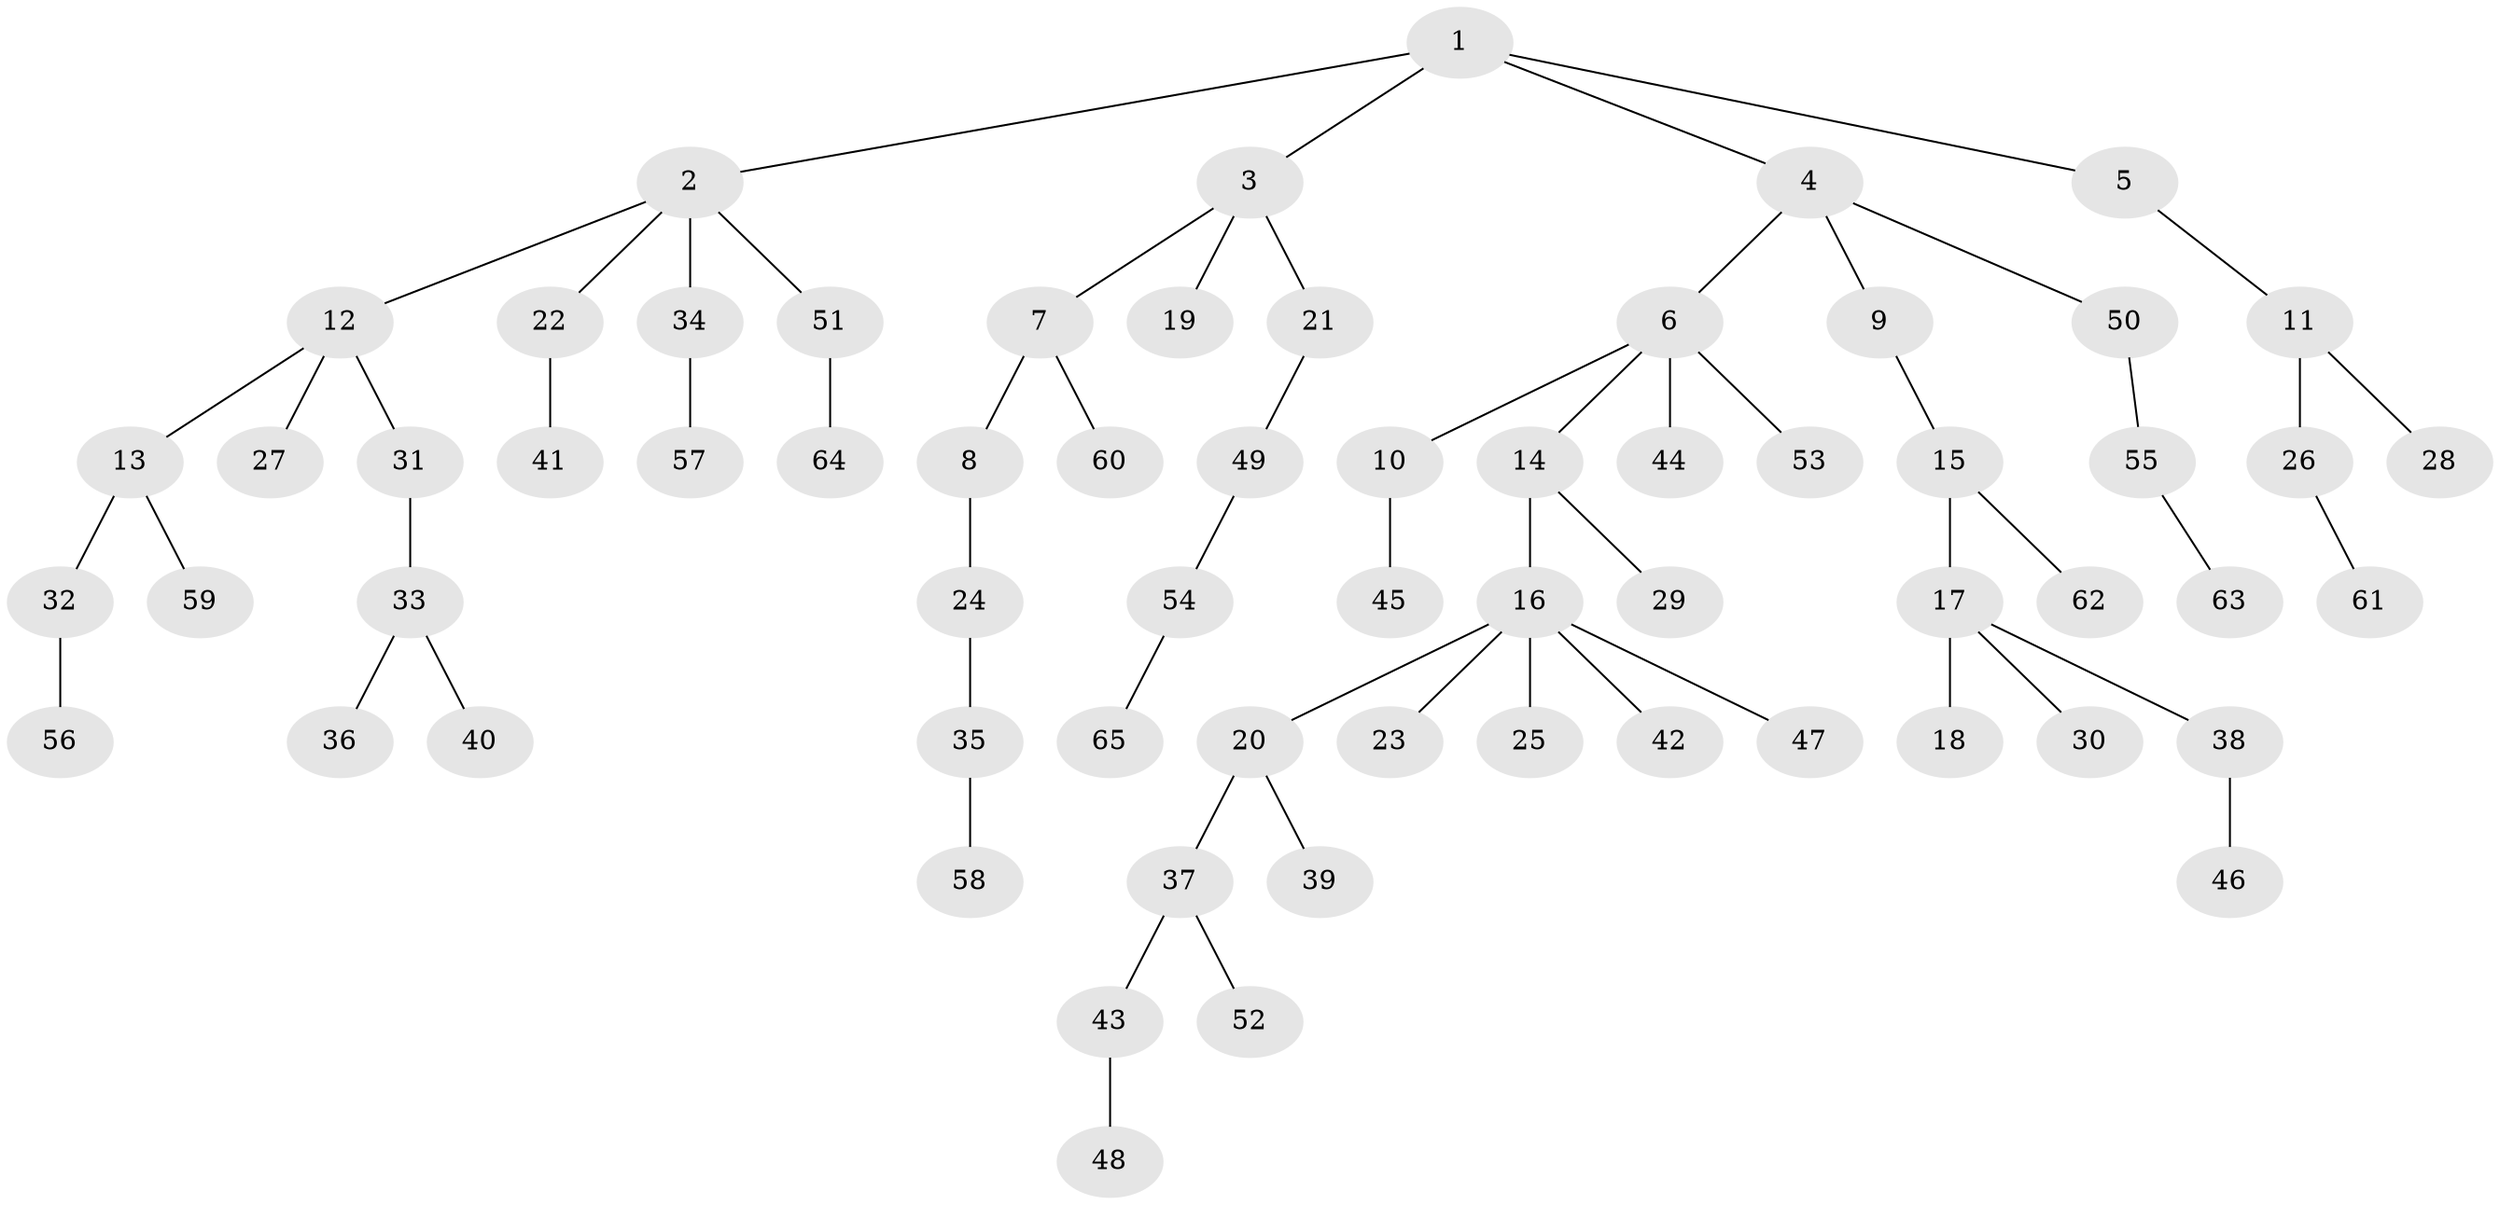 // original degree distribution, {5: 0.03333333333333333, 6: 0.022222222222222223, 4: 0.07777777777777778, 3: 0.1111111111111111, 2: 0.2111111111111111, 1: 0.5333333333333333, 7: 0.011111111111111112}
// Generated by graph-tools (version 1.1) at 2025/51/03/04/25 22:51:41]
// undirected, 65 vertices, 64 edges
graph export_dot {
  node [color=gray90,style=filled];
  1;
  2;
  3;
  4;
  5;
  6;
  7;
  8;
  9;
  10;
  11;
  12;
  13;
  14;
  15;
  16;
  17;
  18;
  19;
  20;
  21;
  22;
  23;
  24;
  25;
  26;
  27;
  28;
  29;
  30;
  31;
  32;
  33;
  34;
  35;
  36;
  37;
  38;
  39;
  40;
  41;
  42;
  43;
  44;
  45;
  46;
  47;
  48;
  49;
  50;
  51;
  52;
  53;
  54;
  55;
  56;
  57;
  58;
  59;
  60;
  61;
  62;
  63;
  64;
  65;
  1 -- 2 [weight=1.0];
  1 -- 3 [weight=1.0];
  1 -- 4 [weight=1.0];
  1 -- 5 [weight=1.0];
  2 -- 12 [weight=1.0];
  2 -- 22 [weight=1.0];
  2 -- 34 [weight=1.0];
  2 -- 51 [weight=1.0];
  3 -- 7 [weight=1.0];
  3 -- 19 [weight=1.0];
  3 -- 21 [weight=1.0];
  4 -- 6 [weight=1.0];
  4 -- 9 [weight=1.0];
  4 -- 50 [weight=1.0];
  5 -- 11 [weight=1.0];
  6 -- 10 [weight=1.0];
  6 -- 14 [weight=1.0];
  6 -- 44 [weight=1.0];
  6 -- 53 [weight=1.0];
  7 -- 8 [weight=1.0];
  7 -- 60 [weight=1.0];
  8 -- 24 [weight=1.0];
  9 -- 15 [weight=1.0];
  10 -- 45 [weight=1.0];
  11 -- 26 [weight=1.0];
  11 -- 28 [weight=1.0];
  12 -- 13 [weight=1.0];
  12 -- 27 [weight=1.0];
  12 -- 31 [weight=1.0];
  13 -- 32 [weight=1.0];
  13 -- 59 [weight=1.0];
  14 -- 16 [weight=1.0];
  14 -- 29 [weight=1.0];
  15 -- 17 [weight=1.0];
  15 -- 62 [weight=1.0];
  16 -- 20 [weight=1.0];
  16 -- 23 [weight=1.0];
  16 -- 25 [weight=1.0];
  16 -- 42 [weight=1.0];
  16 -- 47 [weight=1.0];
  17 -- 18 [weight=1.0];
  17 -- 30 [weight=1.0];
  17 -- 38 [weight=1.0];
  20 -- 37 [weight=1.0];
  20 -- 39 [weight=1.0];
  21 -- 49 [weight=1.0];
  22 -- 41 [weight=1.0];
  24 -- 35 [weight=1.0];
  26 -- 61 [weight=1.0];
  31 -- 33 [weight=1.0];
  32 -- 56 [weight=1.0];
  33 -- 36 [weight=1.0];
  33 -- 40 [weight=1.0];
  34 -- 57 [weight=1.0];
  35 -- 58 [weight=1.0];
  37 -- 43 [weight=1.0];
  37 -- 52 [weight=1.0];
  38 -- 46 [weight=1.0];
  43 -- 48 [weight=1.0];
  49 -- 54 [weight=1.0];
  50 -- 55 [weight=1.0];
  51 -- 64 [weight=1.0];
  54 -- 65 [weight=1.0];
  55 -- 63 [weight=1.0];
}
